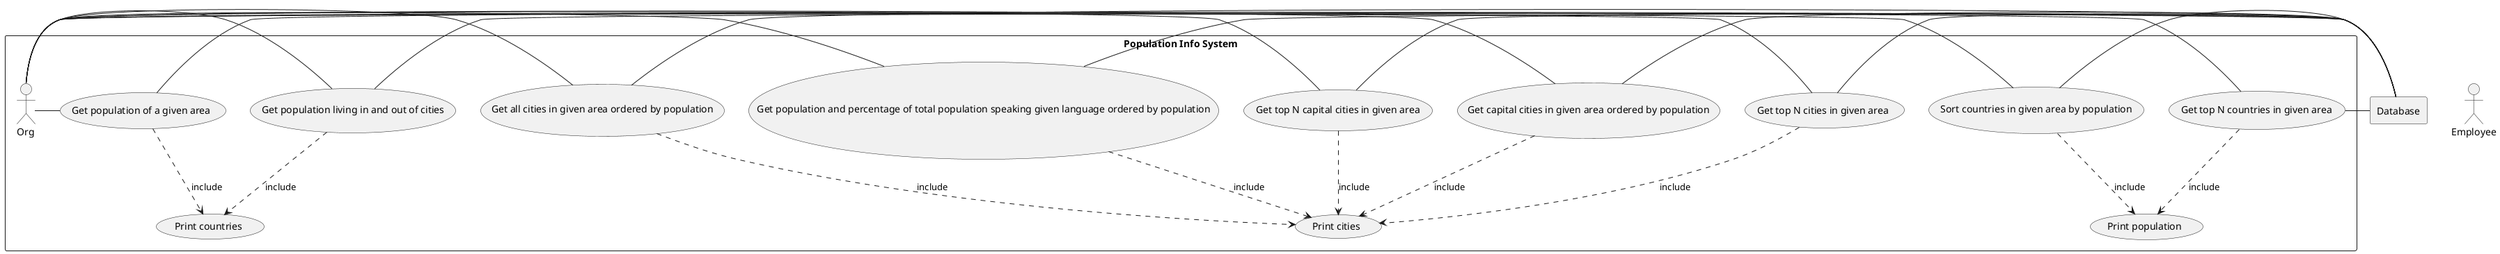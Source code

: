 @startuml
actor MPL as "Employee"

Rectangle Database as DB

Rectangle "Population Info System" as System {

    usecase UCa as "Print countries"
    usecase UCb as "Print population"
    usecase UCc as "Print cities"

    usecase UC1 as "Sort countries in given area by population"
    Org - UC1
    UC1 ..> UCb : include
    UC1 - DB
    usecase UC2 as "Get top N countries in given area"
    Org - UC2
    UC2 ..> UCb : include
    UC2 - DB
    usecase UC3 as "Get all cities in given area ordered by population"
    Org - UC3
    UC3 ..> UCc : include
    UC3 - DB
    usecase UC4 as "Get top N cities in given area"
    Org - UC4
    UC4 ..> UCc : include
    UC4 - DB
    usecase UC5 as "Get capital cities in given area ordered by population"
    Org - UC5
    UC5 ..> UCc : include
    UC5 - DB
    usecase UC6 as "Get top N capital cities in given area"
    Org - UC6
    UC6 ..> UCc : include
    UC6 - DB
    usecase UC7 as "Get population living in and out of cities"
    Org - UC7
    UC7 ..> UCa : include
    UC7 - DB
    usecase UC8 as "Get population of a given area"
    Org - UC8
    UC8 ..> UCa : include
    UC8 - DB
    usecase UC9 as "Get population and percentage of total population speaking given language ordered by population"
    Org - UC9
    UC9 ..> UCc : include
    UC9 - DB
}
@enduml